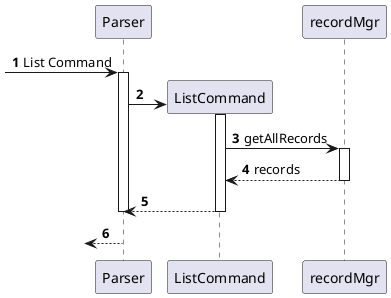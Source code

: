 @startuml
'https://plantuml.com/sequence-diagram

autonumber

?-> Parser: List Command
Activate Parser

Parser -> ListCommand **
Activate ListCommand

ListCommand -> recordMgr :getAllRecords
activate recordMgr
ListCommand <-- recordMgr : records
deactivate recordMgr

Parser <-- ListCommand
Deactivate ListCommand

Deactivate Parser
?<-- Parser
Deactivate Parser

@enduml